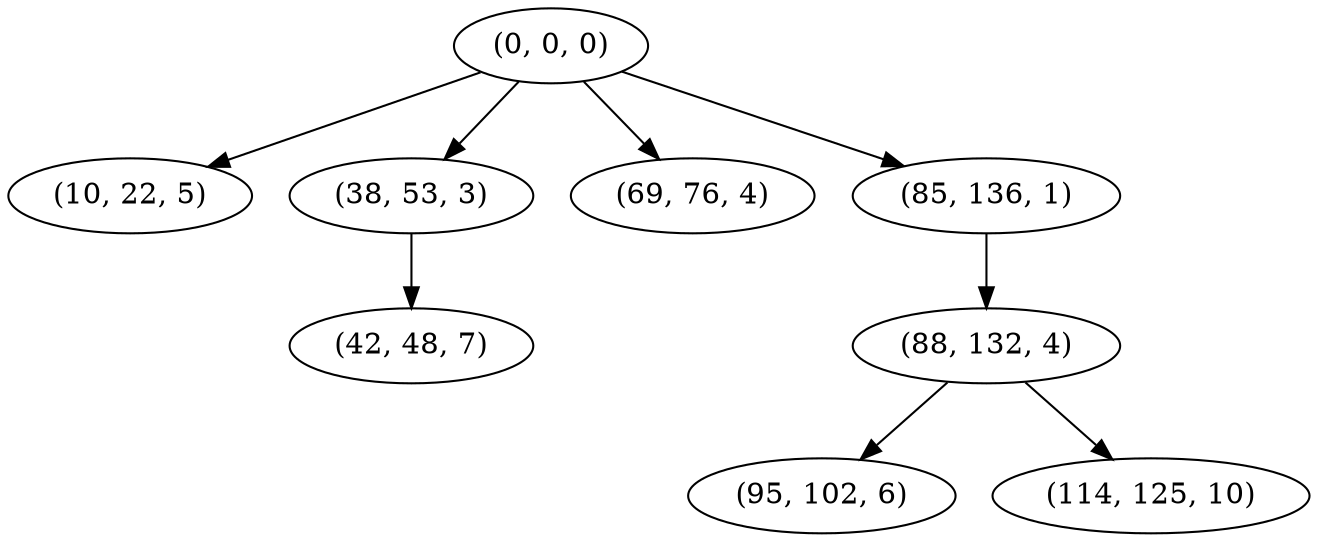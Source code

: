 digraph tree {
    "(0, 0, 0)";
    "(10, 22, 5)";
    "(38, 53, 3)";
    "(42, 48, 7)";
    "(69, 76, 4)";
    "(85, 136, 1)";
    "(88, 132, 4)";
    "(95, 102, 6)";
    "(114, 125, 10)";
    "(0, 0, 0)" -> "(10, 22, 5)";
    "(0, 0, 0)" -> "(38, 53, 3)";
    "(0, 0, 0)" -> "(69, 76, 4)";
    "(0, 0, 0)" -> "(85, 136, 1)";
    "(38, 53, 3)" -> "(42, 48, 7)";
    "(85, 136, 1)" -> "(88, 132, 4)";
    "(88, 132, 4)" -> "(95, 102, 6)";
    "(88, 132, 4)" -> "(114, 125, 10)";
}
